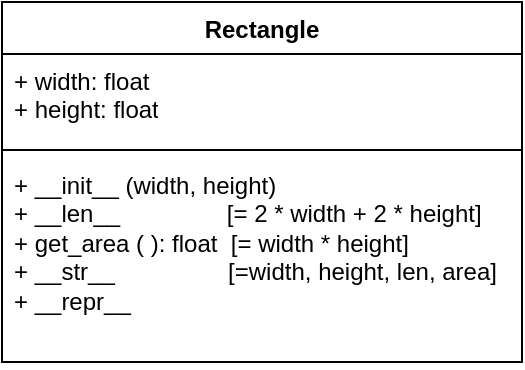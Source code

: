 <mxfile version="26.0.4">
  <diagram name="Page-1" id="aSOqMoiDubrJsZXlWhwv">
    <mxGraphModel dx="407" dy="441" grid="1" gridSize="10" guides="1" tooltips="1" connect="1" arrows="1" fold="1" page="1" pageScale="1" pageWidth="850" pageHeight="1100" math="0" shadow="0">
      <root>
        <mxCell id="0" />
        <mxCell id="1" parent="0" />
        <mxCell id="NooF4I4b2sUC_bfFE61G-1" value="Rectangle" style="swimlane;fontStyle=1;align=center;verticalAlign=top;childLayout=stackLayout;horizontal=1;startSize=26;horizontalStack=0;resizeParent=1;resizeParentMax=0;resizeLast=0;collapsible=1;marginBottom=0;whiteSpace=wrap;html=1;" vertex="1" parent="1">
          <mxGeometry x="230" y="80" width="260" height="180" as="geometry" />
        </mxCell>
        <mxCell id="NooF4I4b2sUC_bfFE61G-2" value="+ width: float&lt;div&gt;+ height: float&lt;/div&gt;" style="text;strokeColor=none;fillColor=none;align=left;verticalAlign=top;spacingLeft=4;spacingRight=4;overflow=hidden;rotatable=0;points=[[0,0.5],[1,0.5]];portConstraint=eastwest;whiteSpace=wrap;html=1;" vertex="1" parent="NooF4I4b2sUC_bfFE61G-1">
          <mxGeometry y="26" width="260" height="44" as="geometry" />
        </mxCell>
        <mxCell id="NooF4I4b2sUC_bfFE61G-3" value="" style="line;strokeWidth=1;fillColor=none;align=left;verticalAlign=middle;spacingTop=-1;spacingLeft=3;spacingRight=3;rotatable=0;labelPosition=right;points=[];portConstraint=eastwest;strokeColor=inherit;" vertex="1" parent="NooF4I4b2sUC_bfFE61G-1">
          <mxGeometry y="70" width="260" height="8" as="geometry" />
        </mxCell>
        <mxCell id="NooF4I4b2sUC_bfFE61G-4" value="+ __init__ (width, height)&lt;div&gt;+ __len__&amp;nbsp; &amp;nbsp; &amp;nbsp; &amp;nbsp; &amp;nbsp; &amp;nbsp; &amp;nbsp; &amp;nbsp; [= 2 * width + 2 * height]&lt;/div&gt;&lt;div&gt;+ get_area ( ): float&amp;nbsp; [= width * height]&lt;/div&gt;&lt;div&gt;+ __str__&amp;nbsp; &amp;nbsp; &amp;nbsp; &amp;nbsp; &amp;nbsp; &amp;nbsp; &amp;nbsp; &amp;nbsp; &amp;nbsp;[=width, height, len, area]&lt;/div&gt;&lt;div&gt;+ __repr__&lt;/div&gt;" style="text;strokeColor=none;fillColor=none;align=left;verticalAlign=top;spacingLeft=4;spacingRight=4;overflow=hidden;rotatable=0;points=[[0,0.5],[1,0.5]];portConstraint=eastwest;whiteSpace=wrap;html=1;" vertex="1" parent="NooF4I4b2sUC_bfFE61G-1">
          <mxGeometry y="78" width="260" height="102" as="geometry" />
        </mxCell>
      </root>
    </mxGraphModel>
  </diagram>
</mxfile>
